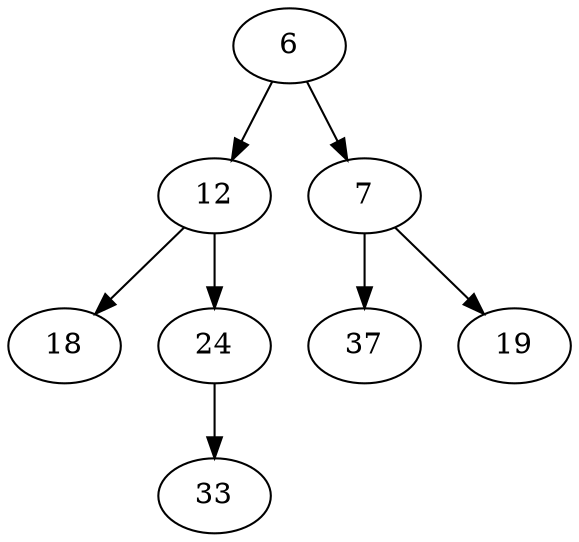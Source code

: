 	digraph G {
graph [ordering="out"];
"6"->"12"
"12"->"18"
"12"->"24"
"24"->"33"
"6"->"7"
"7"->"37"
"7"->"19"
}
